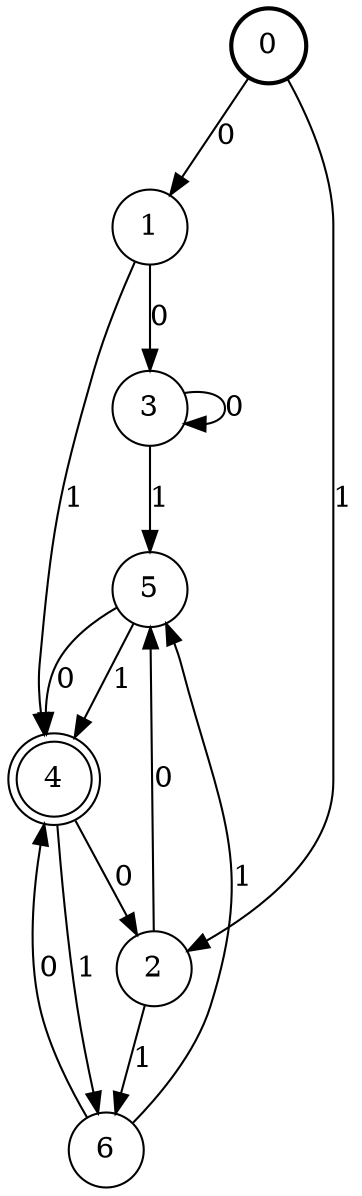 digraph Automat {
    node [shape = circle];
    0 [style = "bold"];
    0 -> 1 [label = "0"];
    0 -> 2 [label = "1"];
    1 -> 3 [label = "0"];
    1 -> 4 [label = "1"];
    2 -> 5 [label = "0"];
    2 -> 6 [label = "1"];
    3 -> 3 [label = "0"];
    3 -> 5 [label = "1"];
    4 [peripheries=2]
    4 -> 2 [label = "0"];
    4 -> 6 [label = "1"];
    5 -> 4 [label = "0"];
    5 -> 4 [label = "1"];
    6 -> 4 [label = "0"];
    6 -> 5 [label = "1"];
}
